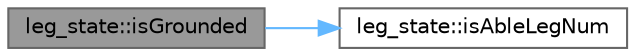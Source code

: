 digraph "leg_state::isGrounded"
{
 // LATEX_PDF_SIZE
  bgcolor="transparent";
  edge [fontname=Helvetica,fontsize=10,labelfontname=Helvetica,labelfontsize=10];
  node [fontname=Helvetica,fontsize=10,shape=box,height=0.2,width=0.4];
  rankdir="LR";
  Node1 [id="Node000001",label="leg_state::isGrounded",height=0.2,width=0.4,color="gray40", fillcolor="grey60", style="filled", fontcolor="black",tooltip=" "];
  Node1 -> Node2 [id="edge1_Node000001_Node000002",color="steelblue1",style="solid",tooltip=" "];
  Node2 [id="Node000002",label="leg_state::isAbleLegNum",height=0.2,width=0.4,color="grey40", fillcolor="white", style="filled",URL="$namespaceleg__state.html#a9eab87ff1052b25a0803ce42ce2a8ed4",tooltip=" "];
}
